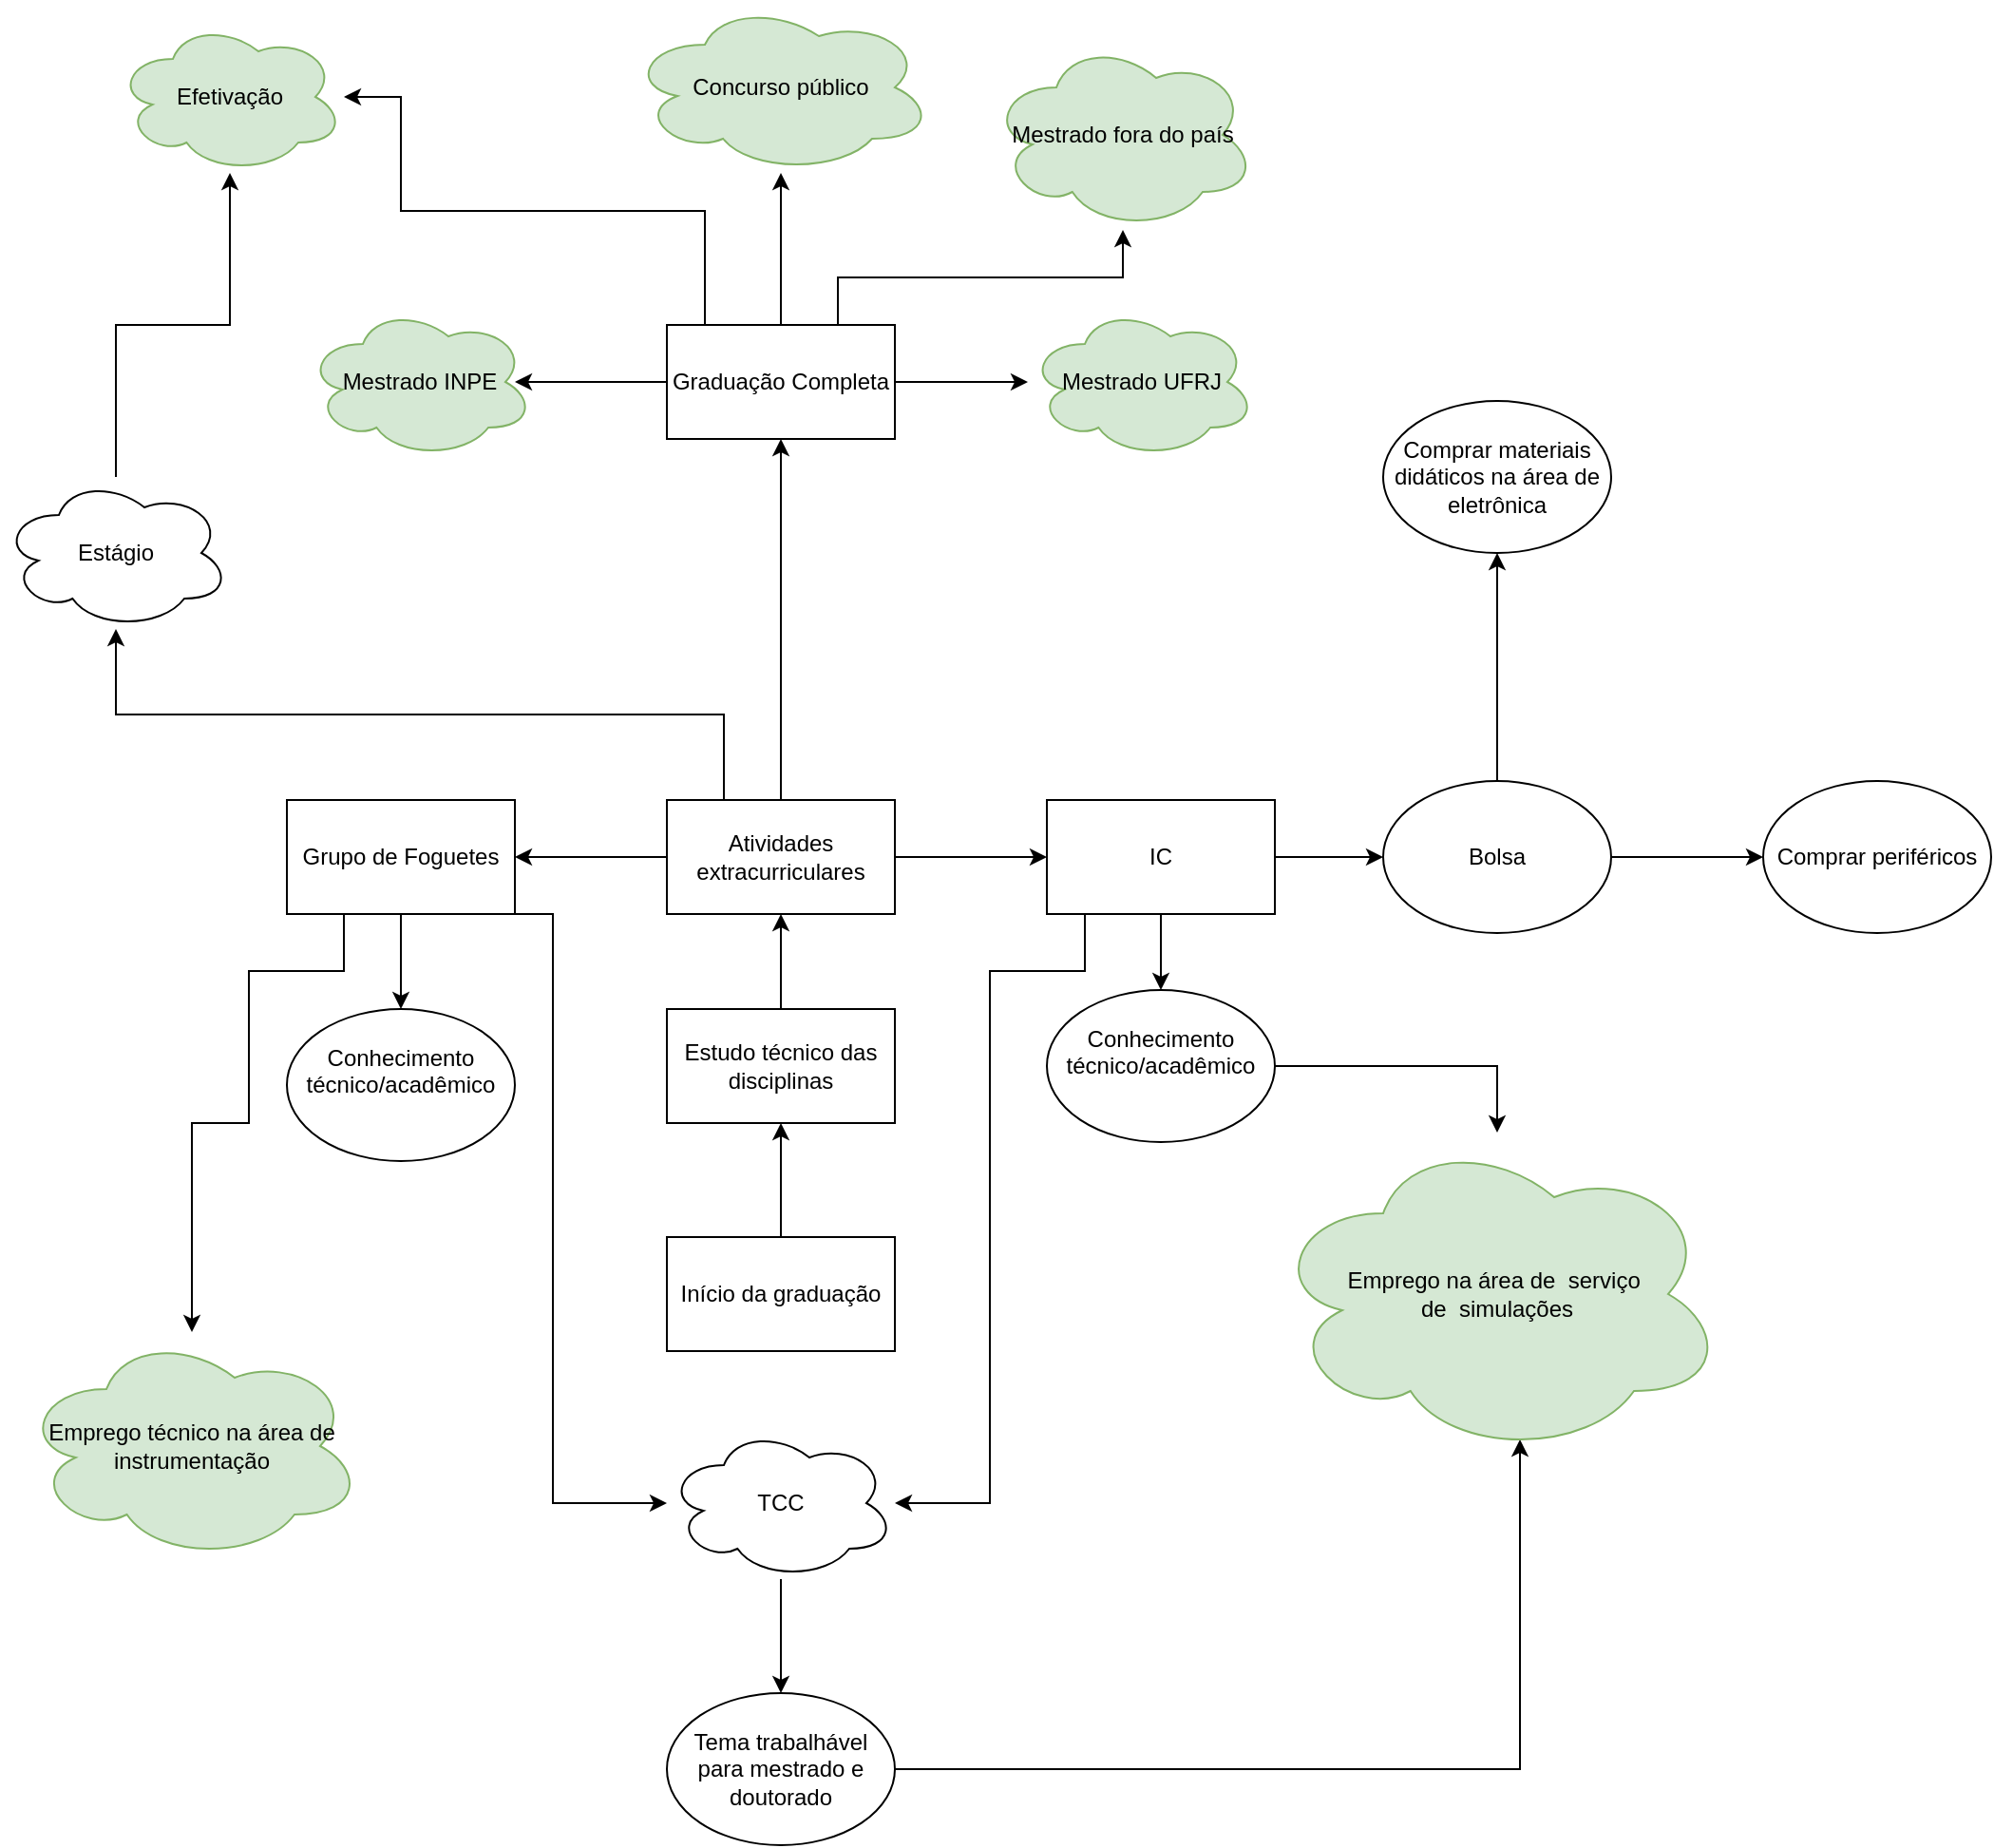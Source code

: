 <mxfile version="13.0.3" type="device"><diagram id="-Io7GU2lV7r3ulmEgC7S" name="Page-1"><mxGraphModel dx="2363" dy="1014" grid="1" gridSize="10" guides="1" tooltips="1" connect="1" arrows="1" fold="1" page="1" pageScale="1" pageWidth="827" pageHeight="1169" math="0" shadow="0"><root><mxCell id="0"/><mxCell id="1" parent="0"/><mxCell id="DgxbFxQGgtR4SR_dJI8x-15" value="" style="edgeStyle=orthogonalEdgeStyle;rounded=0;orthogonalLoop=1;jettySize=auto;html=1;" parent="1" source="DgxbFxQGgtR4SR_dJI8x-1" target="DgxbFxQGgtR4SR_dJI8x-14" edge="1"><mxGeometry relative="1" as="geometry"/></mxCell><mxCell id="DgxbFxQGgtR4SR_dJI8x-1" value="&lt;div&gt;Início da graduação&lt;/div&gt;" style="rounded=0;whiteSpace=wrap;html=1;" parent="1" vertex="1"><mxGeometry x="330" y="650" width="120" height="60" as="geometry"/></mxCell><mxCell id="DgxbFxQGgtR4SR_dJI8x-16" value="" style="edgeStyle=orthogonalEdgeStyle;rounded=0;orthogonalLoop=1;jettySize=auto;html=1;" parent="1" source="DgxbFxQGgtR4SR_dJI8x-14" target="DgxbFxQGgtR4SR_dJI8x-2" edge="1"><mxGeometry relative="1" as="geometry"/></mxCell><mxCell id="DgxbFxQGgtR4SR_dJI8x-14" value="Estudo técnico das disciplinas" style="rounded=0;whiteSpace=wrap;html=1;" parent="1" vertex="1"><mxGeometry x="330" y="530" width="120" height="60" as="geometry"/></mxCell><mxCell id="DgxbFxQGgtR4SR_dJI8x-5" value="" style="edgeStyle=orthogonalEdgeStyle;rounded=0;orthogonalLoop=1;jettySize=auto;html=1;" parent="1" source="DgxbFxQGgtR4SR_dJI8x-2" target="DgxbFxQGgtR4SR_dJI8x-4" edge="1"><mxGeometry relative="1" as="geometry"/></mxCell><mxCell id="Dr79e7eB-2dj3yqd4CtP-19" style="edgeStyle=orthogonalEdgeStyle;rounded=0;orthogonalLoop=1;jettySize=auto;html=1;exitX=0.25;exitY=0;exitDx=0;exitDy=0;" edge="1" parent="1" source="DgxbFxQGgtR4SR_dJI8x-2" target="Dr79e7eB-2dj3yqd4CtP-18"><mxGeometry relative="1" as="geometry"/></mxCell><mxCell id="DgxbFxQGgtR4SR_dJI8x-2" value="Atividades extracurriculares" style="rounded=0;whiteSpace=wrap;html=1;" parent="1" vertex="1"><mxGeometry x="330" y="420" width="120" height="60" as="geometry"/></mxCell><mxCell id="DgxbFxQGgtR4SR_dJI8x-9" value="" style="edgeStyle=orthogonalEdgeStyle;rounded=0;orthogonalLoop=1;jettySize=auto;html=1;" parent="1" source="DgxbFxQGgtR4SR_dJI8x-2" target="DgxbFxQGgtR4SR_dJI8x-8" edge="1"><mxGeometry relative="1" as="geometry"/></mxCell><mxCell id="DgxbFxQGgtR4SR_dJI8x-12" value="" style="edgeStyle=orthogonalEdgeStyle;rounded=0;orthogonalLoop=1;jettySize=auto;html=1;" parent="1" source="DgxbFxQGgtR4SR_dJI8x-2" target="DgxbFxQGgtR4SR_dJI8x-11" edge="1"><mxGeometry relative="1" as="geometry"/></mxCell><mxCell id="DgxbFxQGgtR4SR_dJI8x-25" value="" style="edgeStyle=orthogonalEdgeStyle;rounded=0;orthogonalLoop=1;jettySize=auto;html=1;" parent="1" source="DgxbFxQGgtR4SR_dJI8x-11" edge="1"><mxGeometry relative="1" as="geometry"><mxPoint x="190" y="530" as="targetPoint"/></mxGeometry></mxCell><mxCell id="DgxbFxQGgtR4SR_dJI8x-45" style="edgeStyle=orthogonalEdgeStyle;rounded=0;orthogonalLoop=1;jettySize=auto;html=1;" parent="1" source="DgxbFxQGgtR4SR_dJI8x-11" target="DgxbFxQGgtR4SR_dJI8x-44" edge="1"><mxGeometry relative="1" as="geometry"><Array as="points"><mxPoint x="160" y="510"/><mxPoint x="110" y="510"/><mxPoint x="110" y="590"/><mxPoint x="80" y="590"/></Array></mxGeometry></mxCell><mxCell id="Dr79e7eB-2dj3yqd4CtP-4" style="edgeStyle=orthogonalEdgeStyle;rounded=0;orthogonalLoop=1;jettySize=auto;html=1;exitX=1;exitY=1;exitDx=0;exitDy=0;" edge="1" parent="1" source="DgxbFxQGgtR4SR_dJI8x-11" target="Dr79e7eB-2dj3yqd4CtP-1"><mxGeometry relative="1" as="geometry"><mxPoint x="290" y="810" as="targetPoint"/><Array as="points"><mxPoint x="270" y="480"/><mxPoint x="270" y="790"/></Array></mxGeometry></mxCell><mxCell id="DgxbFxQGgtR4SR_dJI8x-11" value="&lt;div align=&quot;center&quot;&gt;&lt;br&gt;&lt;/div&gt;&lt;div align=&quot;center&quot;&gt;Grupo de Foguetes&lt;/div&gt;&lt;div align=&quot;center&quot;&gt;&lt;br&gt;&lt;/div&gt;" style="rounded=0;whiteSpace=wrap;html=1;align=center;" parent="1" vertex="1"><mxGeometry x="130" y="420" width="120" height="60" as="geometry"/></mxCell><mxCell id="DgxbFxQGgtR4SR_dJI8x-19" style="edgeStyle=orthogonalEdgeStyle;rounded=0;orthogonalLoop=1;jettySize=auto;html=1;" parent="1" source="DgxbFxQGgtR4SR_dJI8x-8" target="DgxbFxQGgtR4SR_dJI8x-18" edge="1"><mxGeometry relative="1" as="geometry"/></mxCell><mxCell id="DgxbFxQGgtR4SR_dJI8x-21" style="edgeStyle=orthogonalEdgeStyle;rounded=0;orthogonalLoop=1;jettySize=auto;html=1;entryX=0;entryY=0.5;entryDx=0;entryDy=0;" parent="1" source="DgxbFxQGgtR4SR_dJI8x-8" target="DgxbFxQGgtR4SR_dJI8x-20" edge="1"><mxGeometry relative="1" as="geometry"/></mxCell><mxCell id="Dr79e7eB-2dj3yqd4CtP-3" style="edgeStyle=orthogonalEdgeStyle;rounded=0;orthogonalLoop=1;jettySize=auto;html=1;exitX=0;exitY=1;exitDx=0;exitDy=0;" edge="1" parent="1" source="DgxbFxQGgtR4SR_dJI8x-8" target="Dr79e7eB-2dj3yqd4CtP-1"><mxGeometry relative="1" as="geometry"><Array as="points"><mxPoint x="550" y="480"/><mxPoint x="550" y="510"/><mxPoint x="500" y="510"/><mxPoint x="500" y="790"/></Array></mxGeometry></mxCell><mxCell id="DgxbFxQGgtR4SR_dJI8x-8" value="IC" style="rounded=0;whiteSpace=wrap;html=1;" parent="1" vertex="1"><mxGeometry x="530" y="420" width="120" height="60" as="geometry"/></mxCell><mxCell id="Dr79e7eB-2dj3yqd4CtP-11" value="" style="edgeStyle=orthogonalEdgeStyle;rounded=0;orthogonalLoop=1;jettySize=auto;html=1;" edge="1" parent="1" source="DgxbFxQGgtR4SR_dJI8x-4"><mxGeometry relative="1" as="geometry"><mxPoint x="390" y="90" as="targetPoint"/></mxGeometry></mxCell><mxCell id="Dr79e7eB-2dj3yqd4CtP-14" value="" style="edgeStyle=orthogonalEdgeStyle;rounded=0;orthogonalLoop=1;jettySize=auto;html=1;" edge="1" parent="1" source="DgxbFxQGgtR4SR_dJI8x-4"><mxGeometry relative="1" as="geometry"><mxPoint x="250" y="200" as="targetPoint"/></mxGeometry></mxCell><mxCell id="Dr79e7eB-2dj3yqd4CtP-17" value="" style="edgeStyle=orthogonalEdgeStyle;rounded=0;orthogonalLoop=1;jettySize=auto;html=1;" edge="1" parent="1" source="DgxbFxQGgtR4SR_dJI8x-4" target="Dr79e7eB-2dj3yqd4CtP-16"><mxGeometry relative="1" as="geometry"/></mxCell><mxCell id="Dr79e7eB-2dj3yqd4CtP-22" style="edgeStyle=orthogonalEdgeStyle;rounded=0;orthogonalLoop=1;jettySize=auto;html=1;exitX=0;exitY=0;exitDx=0;exitDy=0;" edge="1" parent="1" source="DgxbFxQGgtR4SR_dJI8x-4" target="Dr79e7eB-2dj3yqd4CtP-20"><mxGeometry relative="1" as="geometry"><mxPoint x="190.0" y="120" as="targetPoint"/><Array as="points"><mxPoint x="350" y="170"/><mxPoint x="350" y="110"/><mxPoint x="190" y="110"/><mxPoint x="190" y="50"/></Array></mxGeometry></mxCell><mxCell id="Dr79e7eB-2dj3yqd4CtP-27" style="edgeStyle=orthogonalEdgeStyle;rounded=0;orthogonalLoop=1;jettySize=auto;html=1;exitX=0.75;exitY=0;exitDx=0;exitDy=0;" edge="1" parent="1" source="DgxbFxQGgtR4SR_dJI8x-4" target="Dr79e7eB-2dj3yqd4CtP-26"><mxGeometry relative="1" as="geometry"/></mxCell><mxCell id="DgxbFxQGgtR4SR_dJI8x-4" value="Graduação Completa" style="rounded=0;whiteSpace=wrap;html=1;" parent="1" vertex="1"><mxGeometry x="330" y="170" width="120" height="60" as="geometry"/></mxCell><mxCell id="Dr79e7eB-2dj3yqd4CtP-25" value="" style="edgeStyle=orthogonalEdgeStyle;rounded=0;orthogonalLoop=1;jettySize=auto;html=1;exitX=1;exitY=0.5;exitDx=0;exitDy=0;" edge="1" parent="1" source="DgxbFxQGgtR4SR_dJI8x-18" target="DgxbFxQGgtR4SR_dJI8x-43"><mxGeometry relative="1" as="geometry"><mxPoint x="590.0" y="680.0" as="targetPoint"/></mxGeometry></mxCell><mxCell id="DgxbFxQGgtR4SR_dJI8x-18" value="&lt;div&gt;Conhecimento técnico/acadêmico&lt;/div&gt;&lt;div&gt;&lt;br&gt;&lt;/div&gt;" style="ellipse;whiteSpace=wrap;html=1;" parent="1" vertex="1"><mxGeometry x="530" y="520" width="120" height="80" as="geometry"/></mxCell><mxCell id="DgxbFxQGgtR4SR_dJI8x-41" value="" style="edgeStyle=orthogonalEdgeStyle;rounded=0;orthogonalLoop=1;jettySize=auto;html=1;" parent="1" source="DgxbFxQGgtR4SR_dJI8x-20" target="DgxbFxQGgtR4SR_dJI8x-40" edge="1"><mxGeometry relative="1" as="geometry"/></mxCell><mxCell id="Dr79e7eB-2dj3yqd4CtP-9" value="" style="edgeStyle=orthogonalEdgeStyle;rounded=0;orthogonalLoop=1;jettySize=auto;html=1;" edge="1" parent="1" source="DgxbFxQGgtR4SR_dJI8x-20" target="Dr79e7eB-2dj3yqd4CtP-8"><mxGeometry relative="1" as="geometry"/></mxCell><mxCell id="DgxbFxQGgtR4SR_dJI8x-20" value="Bolsa" style="ellipse;whiteSpace=wrap;html=1;" parent="1" vertex="1"><mxGeometry x="707" y="410" width="120" height="80" as="geometry"/></mxCell><mxCell id="Dr79e7eB-2dj3yqd4CtP-8" value="Comprar periféricos&lt;br&gt;" style="ellipse;whiteSpace=wrap;html=1;" vertex="1" parent="1"><mxGeometry x="907" y="410" width="120" height="80" as="geometry"/></mxCell><mxCell id="DgxbFxQGgtR4SR_dJI8x-40" value="Comprar materiais didáticos na área de eletrônica" style="ellipse;whiteSpace=wrap;html=1;" parent="1" vertex="1"><mxGeometry x="707" y="210" width="120" height="80" as="geometry"/></mxCell><mxCell id="Dr79e7eB-2dj3yqd4CtP-7" value="" style="edgeStyle=orthogonalEdgeStyle;rounded=0;orthogonalLoop=1;jettySize=auto;html=1;entryX=0.55;entryY=0.95;entryDx=0;entryDy=0;entryPerimeter=0;" edge="1" parent="1" source="DgxbFxQGgtR4SR_dJI8x-22" target="DgxbFxQGgtR4SR_dJI8x-43"><mxGeometry relative="1" as="geometry"><mxPoint x="530" y="930" as="targetPoint"/></mxGeometry></mxCell><mxCell id="DgxbFxQGgtR4SR_dJI8x-22" value="&lt;div&gt;Tema trabalhável para mestrado e doutorado&lt;/div&gt;" style="ellipse;whiteSpace=wrap;html=1;" parent="1" vertex="1"><mxGeometry x="330" y="890" width="120" height="80" as="geometry"/></mxCell><mxCell id="DgxbFxQGgtR4SR_dJI8x-26" value="&lt;div&gt;Conhecimento técnico/acadêmico&lt;/div&gt;&lt;div&gt;&lt;br&gt;&lt;/div&gt;" style="ellipse;whiteSpace=wrap;html=1;" parent="1" vertex="1"><mxGeometry x="130" y="530" width="120" height="80" as="geometry"/></mxCell><mxCell id="DgxbFxQGgtR4SR_dJI8x-43" value="Emprego na área de&amp;nbsp; serviço&amp;nbsp;&lt;br&gt;de&amp;nbsp; simulações" style="ellipse;shape=cloud;whiteSpace=wrap;html=1;fillColor=#d5e8d4;strokeColor=#82b366;" parent="1" vertex="1"><mxGeometry x="647" y="595" width="240" height="170" as="geometry"/></mxCell><mxCell id="DgxbFxQGgtR4SR_dJI8x-44" value="Emprego técnico na área de instrumentação" style="ellipse;shape=cloud;whiteSpace=wrap;html=1;fillColor=#d5e8d4;strokeColor=#82b366;" parent="1" vertex="1"><mxGeometry x="-10" y="700" width="180" height="120" as="geometry"/></mxCell><mxCell id="Dr79e7eB-2dj3yqd4CtP-5" value="" style="edgeStyle=orthogonalEdgeStyle;rounded=0;orthogonalLoop=1;jettySize=auto;html=1;" edge="1" parent="1" source="Dr79e7eB-2dj3yqd4CtP-1" target="DgxbFxQGgtR4SR_dJI8x-22"><mxGeometry relative="1" as="geometry"/></mxCell><mxCell id="Dr79e7eB-2dj3yqd4CtP-1" value="TCC&lt;br&gt;" style="ellipse;shape=cloud;whiteSpace=wrap;html=1;" vertex="1" parent="1"><mxGeometry x="330" y="750" width="120" height="80" as="geometry"/></mxCell><mxCell id="Dr79e7eB-2dj3yqd4CtP-12" value="Concurso público&lt;br&gt;" style="ellipse;shape=cloud;whiteSpace=wrap;html=1;fillColor=#d5e8d4;strokeColor=#82b366;" vertex="1" parent="1"><mxGeometry x="310" width="160" height="90" as="geometry"/></mxCell><mxCell id="Dr79e7eB-2dj3yqd4CtP-15" value="Mestrado INPE" style="ellipse;shape=cloud;whiteSpace=wrap;html=1;fillColor=#d5e8d4;strokeColor=#82b366;" vertex="1" parent="1"><mxGeometry x="140" y="160" width="120" height="80" as="geometry"/></mxCell><mxCell id="Dr79e7eB-2dj3yqd4CtP-16" value="Mestrado UFRJ" style="ellipse;shape=cloud;whiteSpace=wrap;html=1;fillColor=#d5e8d4;strokeColor=#82b366;" vertex="1" parent="1"><mxGeometry x="520" y="160" width="120" height="80" as="geometry"/></mxCell><mxCell id="Dr79e7eB-2dj3yqd4CtP-21" value="" style="edgeStyle=orthogonalEdgeStyle;rounded=0;orthogonalLoop=1;jettySize=auto;html=1;" edge="1" parent="1" source="Dr79e7eB-2dj3yqd4CtP-18" target="Dr79e7eB-2dj3yqd4CtP-20"><mxGeometry relative="1" as="geometry"/></mxCell><mxCell id="Dr79e7eB-2dj3yqd4CtP-18" value="Estágio" style="ellipse;shape=cloud;whiteSpace=wrap;html=1;" vertex="1" parent="1"><mxGeometry x="-20" y="250" width="120" height="80" as="geometry"/></mxCell><mxCell id="Dr79e7eB-2dj3yqd4CtP-20" value="Efetivação" style="ellipse;shape=cloud;whiteSpace=wrap;html=1;fillColor=#d5e8d4;strokeColor=#82b366;" vertex="1" parent="1"><mxGeometry x="40" y="10" width="120" height="80" as="geometry"/></mxCell><mxCell id="Dr79e7eB-2dj3yqd4CtP-26" value="Mestrado fora do país" style="ellipse;shape=cloud;whiteSpace=wrap;html=1;fillColor=#d5e8d4;strokeColor=#82b366;" vertex="1" parent="1"><mxGeometry x="500" y="20" width="140" height="100" as="geometry"/></mxCell></root></mxGraphModel></diagram></mxfile>